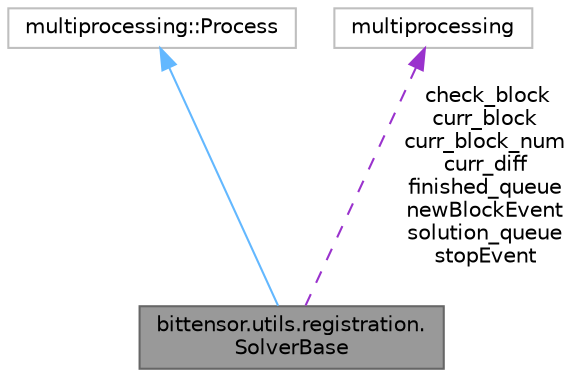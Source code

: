 digraph "bittensor.utils.registration.SolverBase"
{
 // LATEX_PDF_SIZE
  bgcolor="transparent";
  edge [fontname=Helvetica,fontsize=10,labelfontname=Helvetica,labelfontsize=10];
  node [fontname=Helvetica,fontsize=10,shape=box,height=0.2,width=0.4];
  Node1 [label="bittensor.utils.registration.\lSolverBase",height=0.2,width=0.4,color="gray40", fillcolor="grey60", style="filled", fontcolor="black",tooltip=" "];
  Node2 -> Node1 [dir="back",color="steelblue1",style="solid"];
  Node2 [label="multiprocessing::Process",height=0.2,width=0.4,color="grey75", fillcolor="white", style="filled",tooltip=" "];
  Node3 -> Node1 [dir="back",color="darkorchid3",style="dashed",label=" check_block\ncurr_block\ncurr_block_num\ncurr_diff\nfinished_queue\nnewBlockEvent\nsolution_queue\nstopEvent" ];
  Node3 [label="multiprocessing",height=0.2,width=0.4,color="grey75", fillcolor="white", style="filled",tooltip=" "];
}
